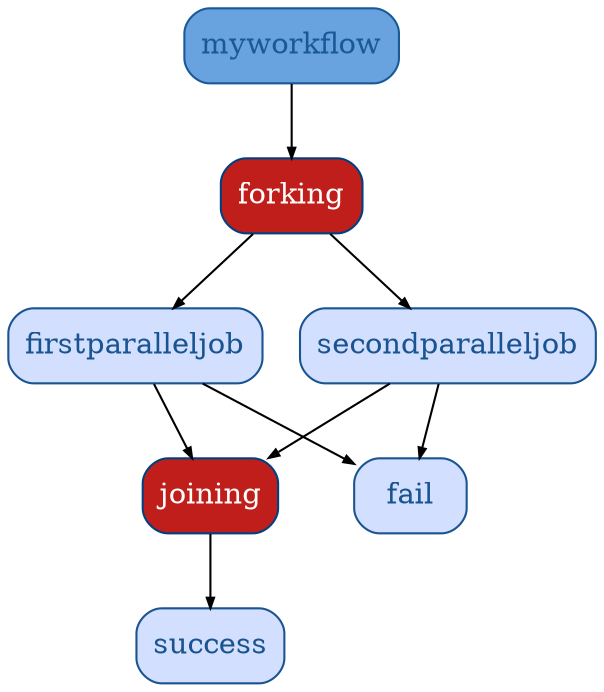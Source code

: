 digraph G {
  myworkflow [ fillcolor="#68A3DF" shape="box" color="#1A5998" fontcolor="#1A5998" style="rounded,filled" ];
  forking [ fillcolor="#BF1E1B" shape="box" color="#004080" fontcolor="#FFFFFF" style="rounded,filled" ];
  firstparalleljob [ fillcolor="#D3DFFF" shape="box" color="#1A5490" fontcolor="#1A5490" style="rounded,filled" ];
  joining [ fillcolor="#BF1E1B" shape="box" color="#004080" fontcolor="#FFFFFF" style="rounded,filled" ];
  success [ fillcolor="#D3DFFF" shape="box" color="#1A5490" fontcolor="#1A5490" style="rounded,filled" ];
  fail [ fillcolor="#D3DFFF" shape="box" color="#1A5490" fontcolor="#1A5490" style="rounded,filled" ];
  secondparalleljob [ fillcolor="#D3DFFF" shape="box" color="#1A5490" fontcolor="#1A5490" style="rounded,filled" ];
  myworkflow -> forking [ arrowsize="0.5" ];
  forking -> firstparalleljob [ arrowsize="0.5" ];
  forking -> secondparalleljob [ arrowsize="0.5" ];
  firstparalleljob -> joining [ arrowsize="0.5" ];
  firstparalleljob -> fail [ arrowsize="0.5" ];
  joining -> success [ arrowsize="0.5" ];
  secondparalleljob -> joining [ arrowsize="0.5" ];
  secondparalleljob -> fail [ arrowsize="0.5" ];
}
